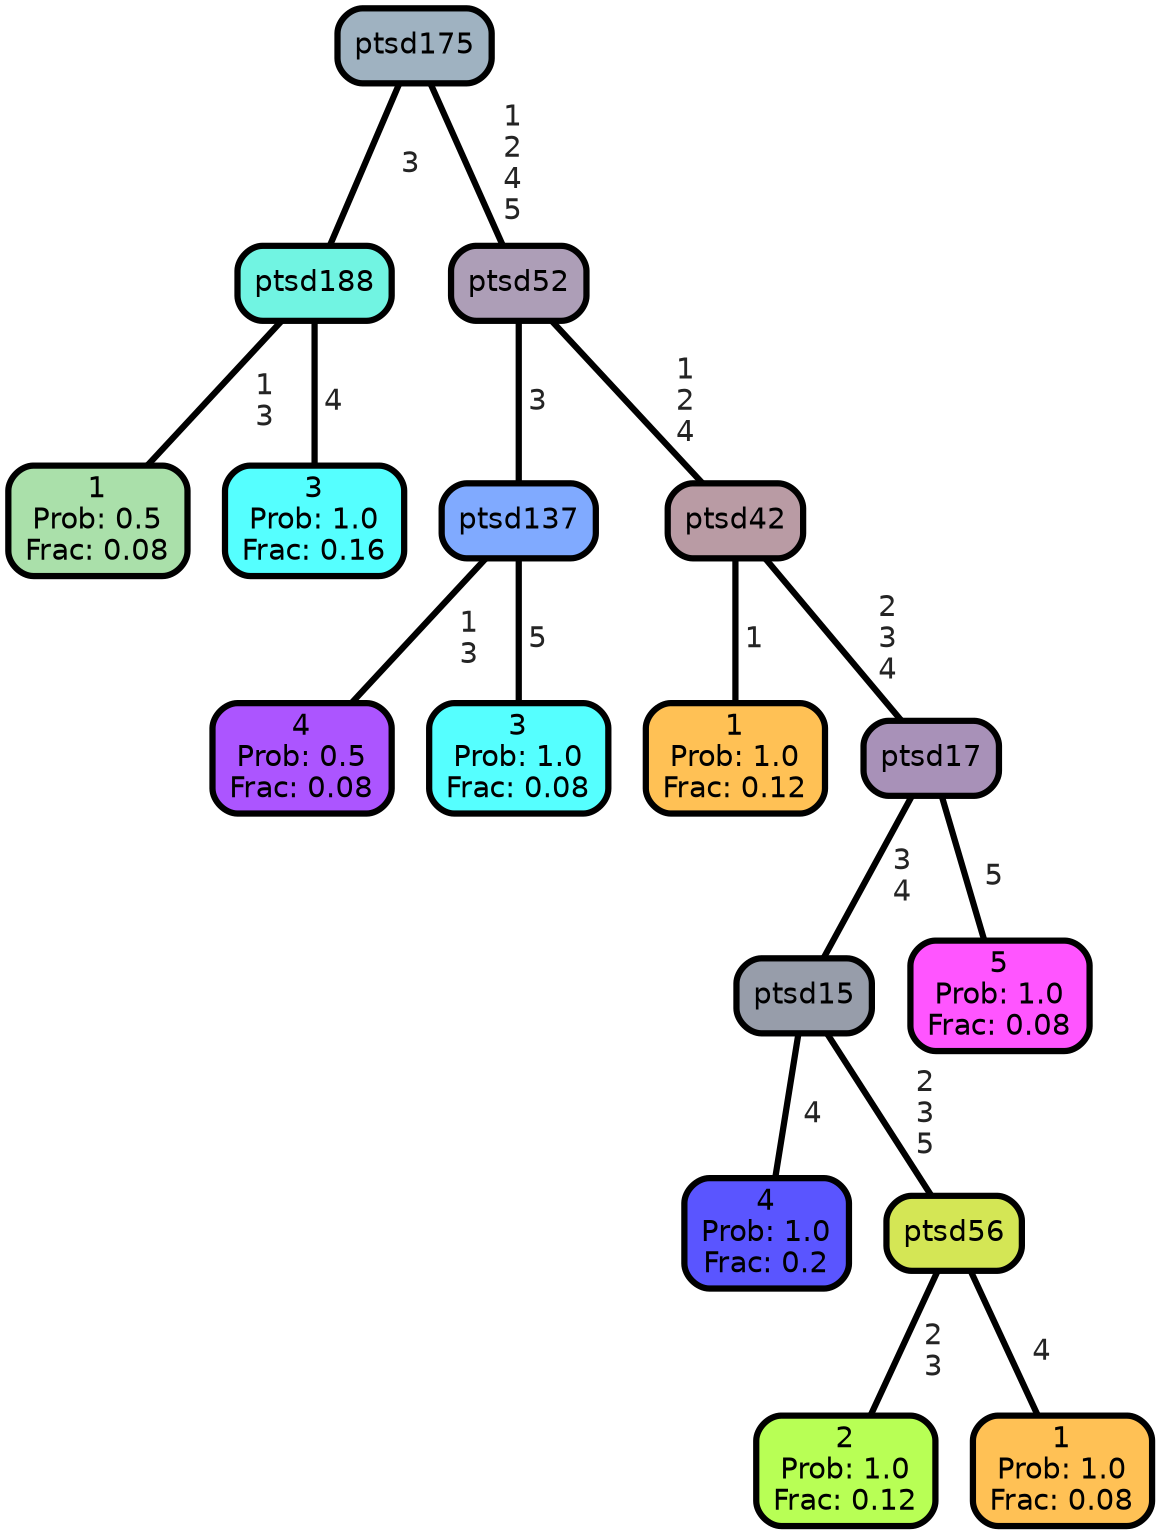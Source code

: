 graph Tree {
node [shape=box, style="filled, rounded",color="black",penwidth="3",fontcolor="black",                 fontname=helvetica] ;
graph [ranksep="0 equally", splines=straight,                 bgcolor=transparent, dpi=200] ;
edge [fontname=helvetica, fontweight=bold,fontcolor=grey14,color=black] ;
0 [label="1
Prob: 0.5
Frac: 0.08", fillcolor="#aae0aa"] ;
1 [label="ptsd188", fillcolor="#71f4e2"] ;
2 [label="3
Prob: 1.0
Frac: 0.16", fillcolor="#55ffff"] ;
3 [label="ptsd175", fillcolor="#9fb2c1"] ;
4 [label="4
Prob: 0.5
Frac: 0.08", fillcolor="#ac55ff"] ;
5 [label="ptsd137", fillcolor="#80aaff"] ;
6 [label="3
Prob: 1.0
Frac: 0.08", fillcolor="#55ffff"] ;
7 [label="ptsd52", fillcolor="#ad9eb7"] ;
8 [label="1
Prob: 1.0
Frac: 0.12", fillcolor="#ffc155"] ;
9 [label="ptsd42", fillcolor="#b99ba4"] ;
10 [label="4
Prob: 1.0
Frac: 0.2", fillcolor="#5a55ff"] ;
11 [label="ptsd15", fillcolor="#979daa"] ;
12 [label="2
Prob: 1.0
Frac: 0.12", fillcolor="#b8ff55"] ;
13 [label="ptsd56", fillcolor="#d4e655"] ;
14 [label="1
Prob: 1.0
Frac: 0.08", fillcolor="#ffc155"] ;
15 [label="ptsd17", fillcolor="#a891b8"] ;
16 [label="5
Prob: 1.0
Frac: 0.08", fillcolor="#ff55ff"] ;
1 -- 0 [label=" 1\n 3",penwidth=3] ;
1 -- 2 [label=" 4",penwidth=3] ;
3 -- 1 [label=" 3",penwidth=3] ;
3 -- 7 [label=" 1\n 2\n 4\n 5",penwidth=3] ;
5 -- 4 [label=" 1\n 3",penwidth=3] ;
5 -- 6 [label=" 5",penwidth=3] ;
7 -- 5 [label=" 3",penwidth=3] ;
7 -- 9 [label=" 1\n 2\n 4",penwidth=3] ;
9 -- 8 [label=" 1",penwidth=3] ;
9 -- 15 [label=" 2\n 3\n 4",penwidth=3] ;
11 -- 10 [label=" 4",penwidth=3] ;
11 -- 13 [label=" 2\n 3\n 5",penwidth=3] ;
13 -- 12 [label=" 2\n 3",penwidth=3] ;
13 -- 14 [label=" 4",penwidth=3] ;
15 -- 11 [label=" 3\n 4",penwidth=3] ;
15 -- 16 [label=" 5",penwidth=3] ;
{rank = same;}}